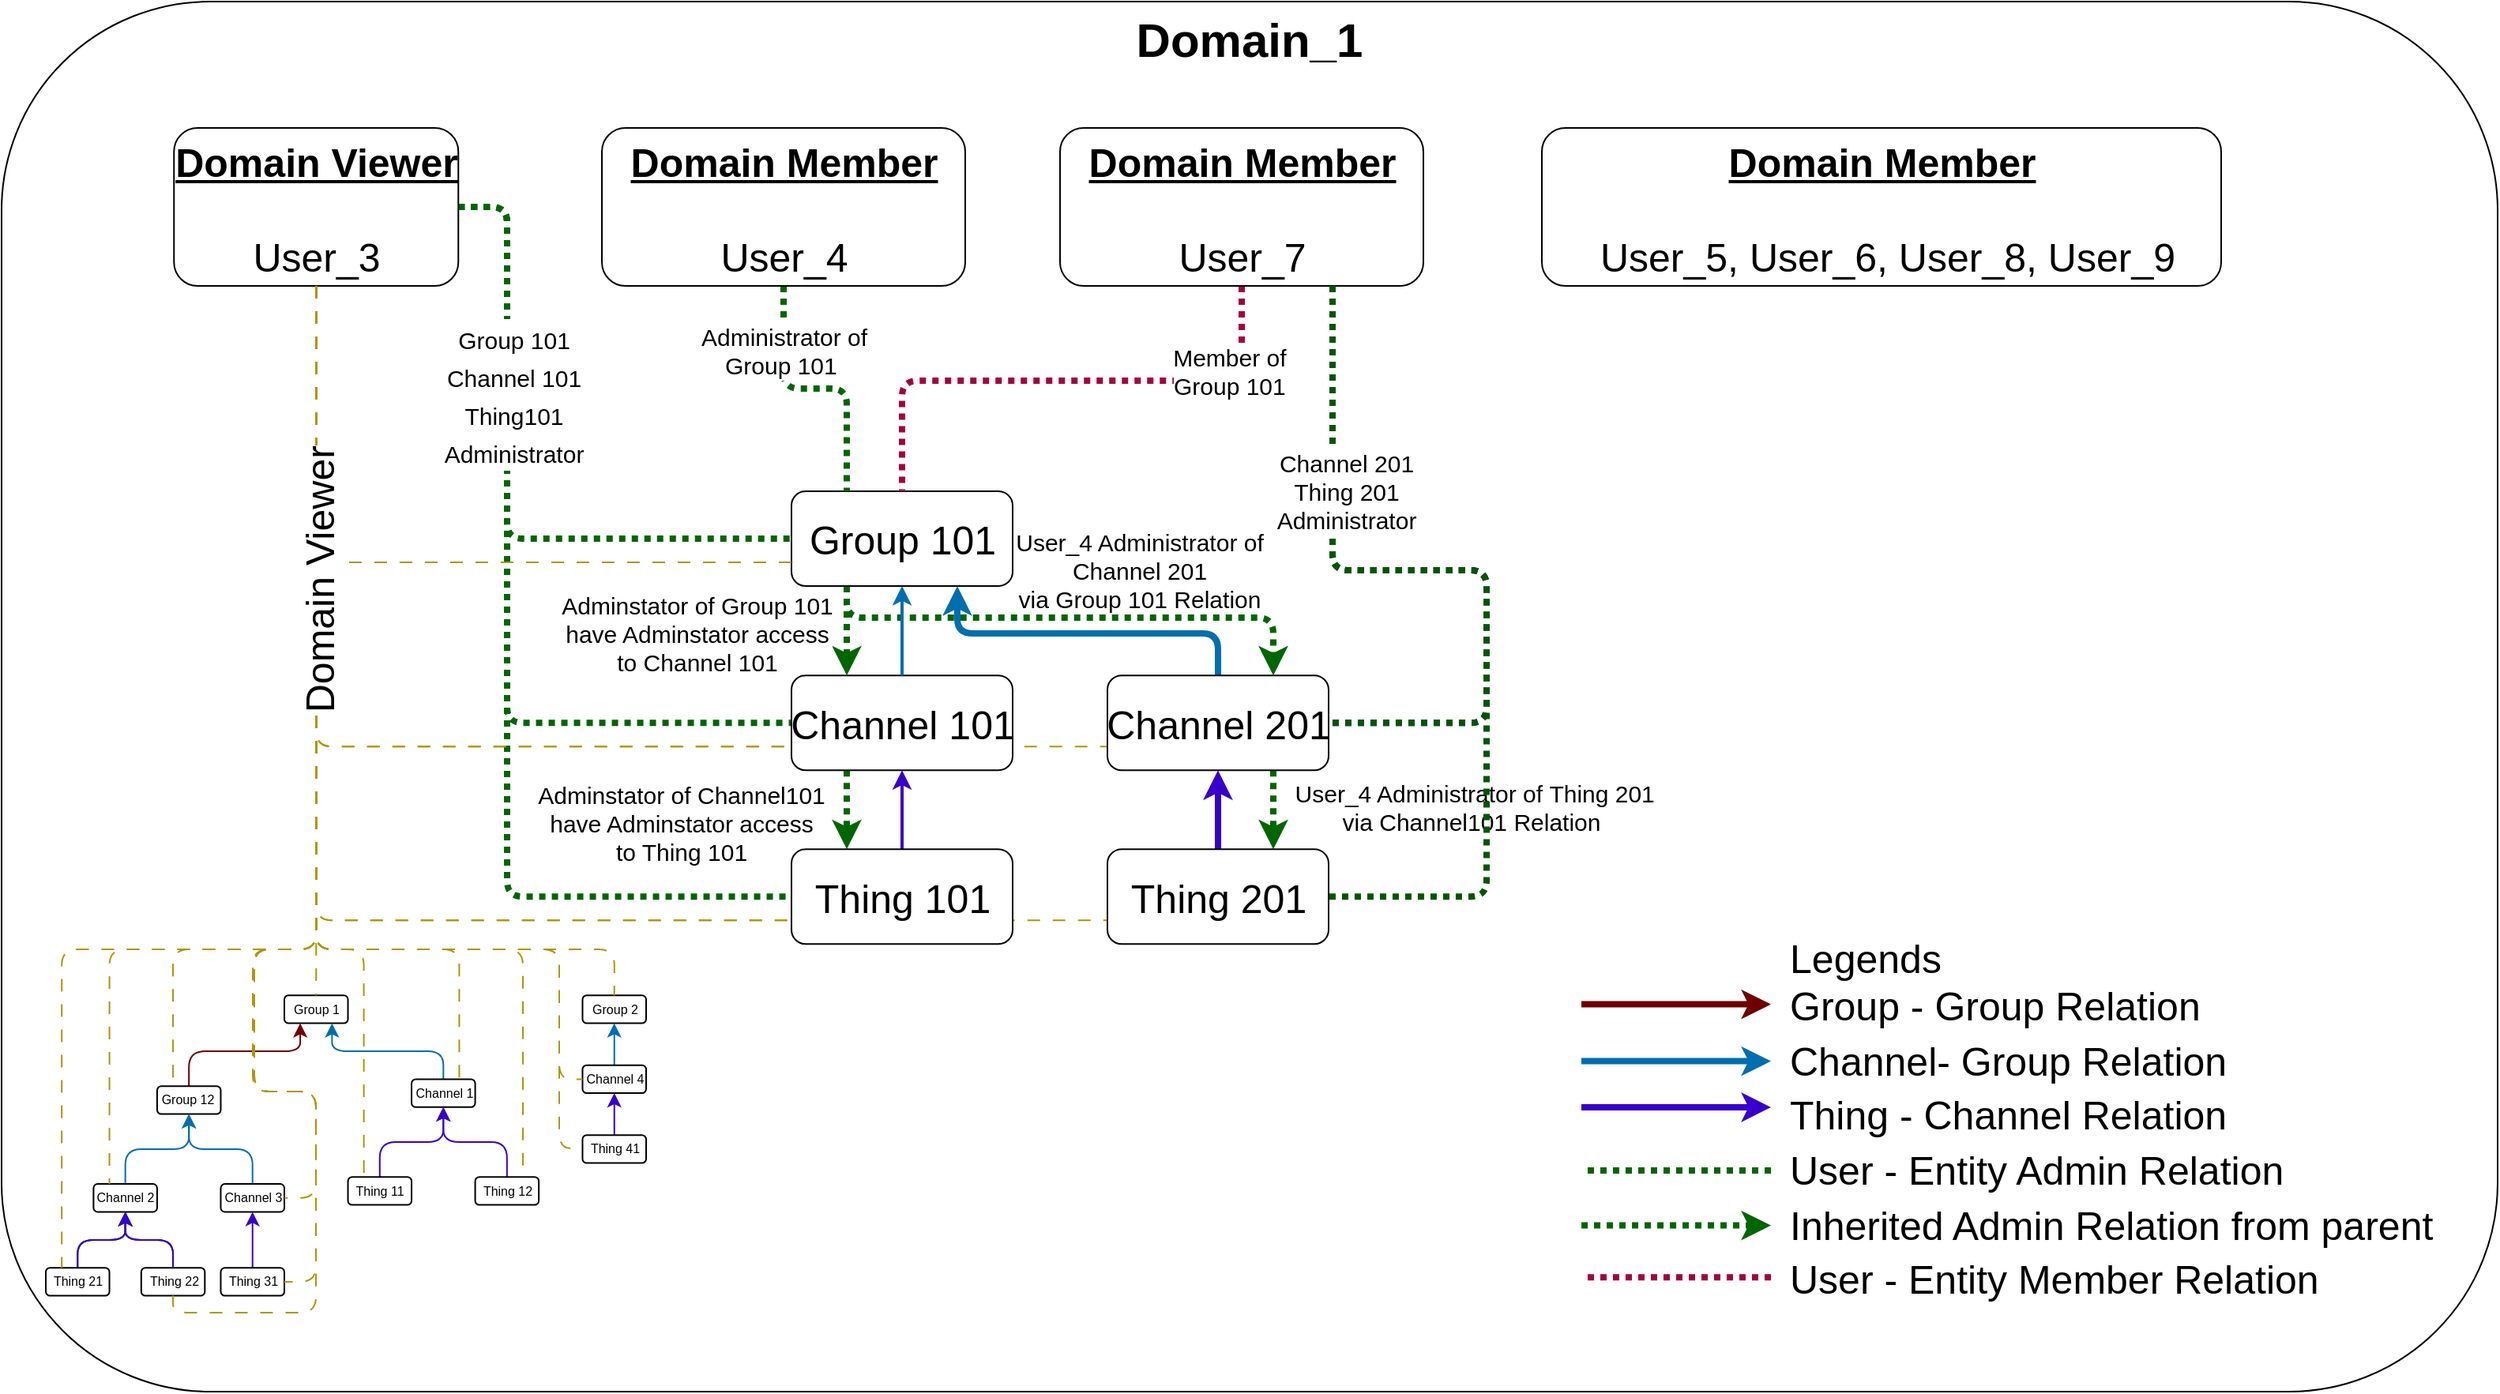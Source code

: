 <mxfile>
    <diagram id="6mOy798XpB74Yk2sk_v2" name="Page-1">
        <mxGraphModel dx="921" dy="1160" grid="1" gridSize="10" guides="1" tooltips="1" connect="1" arrows="1" fold="1" page="1" pageScale="1" pageWidth="850" pageHeight="1100" math="0" shadow="0">
            <root>
                <mxCell id="0"/>
                <mxCell id="1" style="locked=1;" parent="0"/>
                <mxCell id="363" style="edgeStyle=none;html=1;entryX=0.5;entryY=0;entryDx=0;entryDy=0;" parent="1" edge="1">
                    <mxGeometry relative="1" as="geometry">
                        <mxPoint x="616" y="130" as="sourcePoint"/>
                    </mxGeometry>
                </mxCell>
                <mxCell id="374" style="edgeStyle=none;html=1;" parent="1" source="359" target="366" edge="1">
                    <mxGeometry relative="1" as="geometry"/>
                </mxCell>
                <mxCell id="413" style="edgeStyle=none;html=1;entryX=0.75;entryY=1;entryDx=0;entryDy=0;strokeWidth=4;" parent="1" source="406" target="365" edge="1">
                    <mxGeometry relative="1" as="geometry"/>
                </mxCell>
                <mxCell id="4" value="Domain_1_container" style="locked=1;" parent="0"/>
                <mxCell id="5" value="&lt;font style=&quot;font-size: 30px;&quot;&gt;&lt;b style=&quot;&quot;&gt;Domain_1&lt;/b&gt;&lt;/font&gt;" style="rounded=1;whiteSpace=wrap;html=1;verticalAlign=top;fillColor=default;" parent="4" vertex="1">
                    <mxGeometry x="-550" y="-40" width="1580" height="880" as="geometry"/>
                </mxCell>
                <mxCell id="6" value="Domain_1_entities" style="" parent="0"/>
                <mxCell id="309" value="" style="group;fontSize=8;" parent="6" vertex="1" connectable="0">
                    <mxGeometry x="-522" y="567" width="380" height="230" as="geometry"/>
                </mxCell>
                <mxCell id="310" value="Group 1" style="rounded=1;html=1;fontSize=8;" parent="309" vertex="1">
                    <mxGeometry x="150.993" y="22.115" width="40.265" height="17.692" as="geometry"/>
                </mxCell>
                <mxCell id="311" style="edgeStyle=elbowEdgeStyle;rounded=1;elbow=vertical;html=1;entryX=0.25;entryY=1;entryDx=0;entryDy=0;fontSize=8;fillColor=#a20025;strokeColor=#6F0000;" parent="309" source="312" target="310" edge="1">
                    <mxGeometry relative="1" as="geometry">
                        <Array as="points">
                            <mxPoint x="130.861" y="57.5"/>
                        </Array>
                    </mxGeometry>
                </mxCell>
                <mxCell id="312" value="Group 12" style="rounded=1;whiteSpace=wrap;html=1;fontSize=8;" parent="309" vertex="1">
                    <mxGeometry x="70.464" y="79.615" width="40.265" height="17.692" as="geometry"/>
                </mxCell>
                <mxCell id="313" style="edgeStyle=elbowEdgeStyle;html=1;entryX=0.5;entryY=1;entryDx=0;entryDy=0;fontSize=8;elbow=vertical;fillColor=#1ba1e2;strokeColor=#006EAF;" parent="309" source="314" target="312" edge="1">
                    <mxGeometry relative="1" as="geometry"/>
                </mxCell>
                <mxCell id="314" value="Channel 2" style="rounded=1;html=1;fontSize=8;" parent="309" vertex="1">
                    <mxGeometry x="30.199" y="141.538" width="40.265" height="17.692" as="geometry"/>
                </mxCell>
                <mxCell id="315" style="edgeStyle=elbowEdgeStyle;rounded=1;elbow=vertical;html=1;fontSize=8;fillColor=#1ba1e2;strokeColor=#006EAF;" parent="309" source="316" target="312" edge="1">
                    <mxGeometry relative="1" as="geometry"/>
                </mxCell>
                <mxCell id="316" value="Channel 3" style="rounded=1;html=1;fontSize=8;" parent="309" vertex="1">
                    <mxGeometry x="110.728" y="141.538" width="40.265" height="17.692" as="geometry"/>
                </mxCell>
                <mxCell id="317" style="edgeStyle=elbowEdgeStyle;rounded=1;elbow=vertical;html=1;fontSize=8;fillColor=#1ba1e2;strokeColor=#006EAF;entryX=0.75;entryY=1;entryDx=0;entryDy=0;" parent="309" source="318" edge="1" target="310">
                    <mxGeometry relative="1" as="geometry">
                        <mxPoint x="171.126" y="39.808" as="targetPoint"/>
                    </mxGeometry>
                </mxCell>
                <mxCell id="318" value="Channel 1" style="rounded=1;html=1;fontSize=8;" parent="309" vertex="1">
                    <mxGeometry x="231.523" y="75.192" width="40.265" height="17.692" as="geometry"/>
                </mxCell>
                <mxCell id="319" style="edgeStyle=none;html=1;entryX=0.5;entryY=1;entryDx=0;entryDy=0;fontSize=8;fillColor=#6a00ff;strokeColor=#3700CC;" parent="309" source="320" target="318" edge="1">
                    <mxGeometry relative="1" as="geometry">
                        <Array as="points">
                            <mxPoint x="211.391" y="115.0"/>
                            <mxPoint x="251.656" y="115.0"/>
                        </Array>
                    </mxGeometry>
                </mxCell>
                <mxCell id="320" value="Thing 11" style="rounded=1;html=1;fontSize=8;" parent="309" vertex="1">
                    <mxGeometry x="191.258" y="137.115" width="40.265" height="17.692" as="geometry"/>
                </mxCell>
                <mxCell id="321" style="edgeStyle=none;html=1;entryX=0.5;entryY=1;entryDx=0;entryDy=0;fontSize=8;fillColor=#6a00ff;strokeColor=#3700CC;" parent="309" source="322" target="318" edge="1">
                    <mxGeometry relative="1" as="geometry">
                        <Array as="points">
                            <mxPoint x="291.921" y="115.0"/>
                            <mxPoint x="251.656" y="115.0"/>
                        </Array>
                    </mxGeometry>
                </mxCell>
                <mxCell id="322" value="Thing 12" style="rounded=1;html=1;fontSize=8;" parent="309" vertex="1">
                    <mxGeometry x="271.788" y="137.115" width="40.265" height="17.692" as="geometry"/>
                </mxCell>
                <mxCell id="323" style="edgeStyle=elbowEdgeStyle;rounded=1;elbow=vertical;html=1;entryX=0.5;entryY=1;entryDx=0;entryDy=0;fontSize=8;" parent="309" source="324" target="314" edge="1">
                    <mxGeometry relative="1" as="geometry"/>
                </mxCell>
                <mxCell id="324" value="Thing 21" style="rounded=1;html=1;fontSize=8;" parent="309" vertex="1">
                    <mxGeometry y="194.615" width="40.265" height="17.692" as="geometry"/>
                </mxCell>
                <mxCell id="325" style="edgeStyle=elbowEdgeStyle;rounded=1;elbow=vertical;html=1;entryX=0.5;entryY=1;entryDx=0;entryDy=0;fontSize=8;" parent="309" source="326" target="314" edge="1">
                    <mxGeometry relative="1" as="geometry"/>
                </mxCell>
                <mxCell id="326" value="Thing 22" style="rounded=1;html=1;fontSize=8;" parent="309" vertex="1">
                    <mxGeometry x="60.397" y="194.615" width="40.265" height="17.692" as="geometry"/>
                </mxCell>
                <mxCell id="327" style="edgeStyle=elbowEdgeStyle;rounded=1;elbow=vertical;html=1;fontSize=8;fillColor=#6a00ff;strokeColor=#3700CC;" parent="309" source="328" target="316" edge="1">
                    <mxGeometry relative="1" as="geometry"/>
                </mxCell>
                <mxCell id="328" value="Thing 31" style="rounded=1;html=1;fontSize=8;" parent="309" vertex="1">
                    <mxGeometry x="110.728" y="194.615" width="40.265" height="17.692" as="geometry"/>
                </mxCell>
                <mxCell id="329" style="edgeStyle=elbowEdgeStyle;rounded=1;elbow=vertical;html=1;entryX=0.5;entryY=1;entryDx=0;entryDy=0;fontSize=8;fillColor=#6a00ff;strokeColor=#3700CC;" parent="309" edge="1">
                    <mxGeometry relative="1" as="geometry">
                        <mxPoint x="20.132" y="194.615" as="sourcePoint"/>
                        <mxPoint x="50.331" y="159.231" as="targetPoint"/>
                    </mxGeometry>
                </mxCell>
                <mxCell id="330" style="edgeStyle=elbowEdgeStyle;rounded=1;elbow=vertical;html=1;entryX=0.5;entryY=1;entryDx=0;entryDy=0;fontSize=8;fillColor=#6a00ff;strokeColor=#3700CC;" parent="309" edge="1">
                    <mxGeometry relative="1" as="geometry">
                        <mxPoint x="80.53" y="194.615" as="sourcePoint"/>
                        <mxPoint x="50.331" y="159.231" as="targetPoint"/>
                    </mxGeometry>
                </mxCell>
                <mxCell id="331" value="Group 2" style="rounded=1;html=1;fontSize=8;" parent="309" vertex="1">
                    <mxGeometry x="339.735" y="22.115" width="40.265" height="17.692" as="geometry"/>
                </mxCell>
                <mxCell id="332" style="edgeStyle=elbowEdgeStyle;rounded=1;elbow=vertical;html=1;strokeColor=#006EAF;fontSize=8;startArrow=none;startFill=0;endArrow=classic;endFill=1;fillColor=#1ba1e2;" parent="309" source="333" target="331" edge="1">
                    <mxGeometry relative="1" as="geometry"/>
                </mxCell>
                <mxCell id="333" value="Channel 4" style="rounded=1;html=1;fontSize=8;" parent="309" vertex="1">
                    <mxGeometry x="339.735" y="66.346" width="40.265" height="17.692" as="geometry"/>
                </mxCell>
                <mxCell id="334" style="edgeStyle=elbowEdgeStyle;rounded=1;elbow=vertical;html=1;entryX=0.5;entryY=1;entryDx=0;entryDy=0;strokeColor=#3700CC;fontSize=8;startArrow=none;startFill=0;endArrow=classic;endFill=1;fillColor=#6a00ff;" parent="309" source="335" target="333" edge="1">
                    <mxGeometry relative="1" as="geometry"/>
                </mxCell>
                <mxCell id="335" value="Thing 41" style="rounded=1;html=1;fontSize=8;" parent="309" vertex="1">
                    <mxGeometry x="339.735" y="110.577" width="40.265" height="17.692" as="geometry"/>
                </mxCell>
                <mxCell id="39" value="Domain_1_Users" style="" parent="0"/>
                <mxCell id="101" value="" style="endArrow=none;startArrow=none;html=1;rounded=1;strokeColor=#006600;fontSize=25;startFill=0;endFill=0;fillColor=#6a00ff;dashed=1;dashPattern=1 1;strokeWidth=4;" parent="39" edge="1">
                    <mxGeometry width="50" height="50" relative="1" as="geometry">
                        <mxPoint x="570" y="700" as="sourcePoint"/>
                        <mxPoint x="450" y="700" as="targetPoint"/>
                    </mxGeometry>
                </mxCell>
                <mxCell id="102" value="Thing - Channel Relation" style="text;html=1;strokeColor=none;fillColor=none;align=left;verticalAlign=middle;whiteSpace=wrap;rounded=0;fontSize=25;" parent="39" vertex="1">
                    <mxGeometry x="580" y="649" width="300" height="30" as="geometry"/>
                </mxCell>
                <mxCell id="103" value="&lt;font style=&quot;font-size: 25px;&quot;&gt;&lt;b&gt;&lt;u&gt;Domain Member&lt;/u&gt;&lt;/b&gt;&lt;br&gt;&lt;br&gt;&amp;nbsp;User_5, User_6, User_8, User_9&lt;/font&gt;" style="rounded=1;html=1;fontSize=25;verticalAlign=top;" parent="39" vertex="1">
                    <mxGeometry x="425" y="40" width="430" height="100" as="geometry"/>
                </mxCell>
                <mxCell id="339" style="edgeStyle=orthogonalEdgeStyle;rounded=1;elbow=vertical;html=1;entryX=1;entryY=0.5;entryDx=0;entryDy=0;dashed=1;dashPattern=8 8;strokeColor=#B09500;fontSize=25;startArrow=none;startFill=0;endArrow=none;endFill=0;fillColor=#e3c800;" parent="39" source="308" target="316" edge="1">
                    <mxGeometry relative="1" as="geometry">
                        <Array as="points">
                            <mxPoint x="-351" y="560"/>
                            <mxPoint x="-391" y="560"/>
                            <mxPoint x="-391" y="650"/>
                            <mxPoint x="-351" y="650"/>
                            <mxPoint x="-351" y="717"/>
                        </Array>
                    </mxGeometry>
                </mxCell>
                <mxCell id="345" style="edgeStyle=orthogonalEdgeStyle;rounded=1;elbow=vertical;html=1;entryX=0.5;entryY=1;entryDx=0;entryDy=0;dashed=1;dashPattern=8 8;strokeColor=#B09500;fontSize=25;startArrow=none;startFill=0;endArrow=none;endFill=0;fillColor=#e3c800;" parent="39" source="308" target="326" edge="1">
                    <mxGeometry relative="1" as="geometry">
                        <Array as="points">
                            <mxPoint x="-351" y="560"/>
                            <mxPoint x="-390" y="560"/>
                            <mxPoint x="-390" y="650"/>
                            <mxPoint x="-351" y="650"/>
                            <mxPoint x="-351" y="790"/>
                            <mxPoint x="-442" y="790"/>
                        </Array>
                    </mxGeometry>
                </mxCell>
                <mxCell id="349" style="edgeStyle=orthogonalEdgeStyle;rounded=1;html=1;entryX=0;entryY=0.5;entryDx=0;entryDy=0;dashed=1;dashPattern=8 8;strokeColor=#B09500;fontSize=25;startArrow=none;startFill=0;endArrow=none;endFill=0;fillColor=#e3c800;" parent="39" source="308" target="335" edge="1">
                    <mxGeometry relative="1" as="geometry">
                        <Array as="points">
                            <mxPoint x="-351" y="560"/>
                            <mxPoint x="-197" y="560"/>
                            <mxPoint x="-197" y="686"/>
                            <mxPoint x="-182" y="686"/>
                        </Array>
                    </mxGeometry>
                </mxCell>
                <mxCell id="370" style="edgeStyle=orthogonalEdgeStyle;html=1;entryX=0;entryY=0.5;entryDx=0;entryDy=0;dashed=1;dashPattern=1 1;strokeColor=#006600;strokeWidth=4;fontSize=20;endArrow=none;endFill=0;" parent="39" source="308" target="365" edge="1">
                    <mxGeometry relative="1" as="geometry">
                        <Array as="points">
                            <mxPoint x="-230" y="90"/>
                            <mxPoint x="-230" y="300"/>
                        </Array>
                    </mxGeometry>
                </mxCell>
                <mxCell id="371" style="edgeStyle=orthogonalEdgeStyle;html=1;entryX=0;entryY=0.5;entryDx=0;entryDy=0;dashed=1;dashPattern=1 1;strokeColor=#006600;strokeWidth=4;fontSize=20;endArrow=none;endFill=0;" parent="39" source="308" target="366" edge="1">
                    <mxGeometry relative="1" as="geometry">
                        <Array as="points">
                            <mxPoint x="-230" y="90"/>
                            <mxPoint x="-230" y="417"/>
                        </Array>
                    </mxGeometry>
                </mxCell>
                <mxCell id="372" style="edgeStyle=orthogonalEdgeStyle;html=1;entryX=0;entryY=0.5;entryDx=0;entryDy=0;dashed=1;dashPattern=1 1;strokeColor=#006600;strokeWidth=4;fontSize=20;endArrow=none;endFill=0;" parent="39" source="308" target="359" edge="1">
                    <mxGeometry relative="1" as="geometry">
                        <Array as="points">
                            <mxPoint x="-230" y="90"/>
                            <mxPoint x="-230" y="527"/>
                        </Array>
                    </mxGeometry>
                </mxCell>
                <mxCell id="373" value="&lt;font style=&quot;font-size: 15px;&quot;&gt;Group 101&lt;br&gt;Channel 101&lt;br&gt;Thing101&lt;br&gt;Administrator&lt;/font&gt;" style="edgeLabel;html=1;align=center;verticalAlign=middle;resizable=0;points=[];fontSize=20;" parent="372" vertex="1" connectable="0">
                    <mxGeometry x="-0.525" y="4" relative="1" as="geometry">
                        <mxPoint y="-5" as="offset"/>
                    </mxGeometry>
                </mxCell>
                <mxCell id="416" style="edgeStyle=orthogonalEdgeStyle;html=1;entryX=0;entryY=0.75;entryDx=0;entryDy=0;fillColor=#e3c800;strokeColor=#B09500;dashed=1;dashPattern=8 8;endArrow=none;endFill=0;" parent="39" source="308" target="407" edge="1">
                    <mxGeometry relative="1" as="geometry">
                        <Array as="points">
                            <mxPoint x="-351" y="542"/>
                        </Array>
                    </mxGeometry>
                </mxCell>
                <mxCell id="417" style="edgeStyle=orthogonalEdgeStyle;html=1;entryX=0;entryY=0.75;entryDx=0;entryDy=0;dashed=1;dashPattern=8 8;endArrow=none;endFill=0;fillColor=#e3c800;strokeColor=#B09500;" parent="39" source="308" target="406" edge="1">
                    <mxGeometry relative="1" as="geometry">
                        <Array as="points">
                            <mxPoint x="-351" y="432"/>
                        </Array>
                    </mxGeometry>
                </mxCell>
                <mxCell id="308" value="&lt;font style=&quot;font-size: 25px;&quot;&gt;&lt;b&gt;&lt;u&gt;Domain Viewer&lt;/u&gt;&lt;/b&gt;&lt;br&gt;&lt;br&gt;User_3&lt;/font&gt;" style="rounded=1;html=1;fontSize=25;verticalAlign=top;" parent="39" vertex="1">
                    <mxGeometry x="-440.87" y="40" width="180" height="100" as="geometry"/>
                </mxCell>
                <mxCell id="343" style="edgeStyle=orthogonalEdgeStyle;rounded=1;elbow=vertical;html=1;entryX=0.25;entryY=0;entryDx=0;entryDy=0;dashed=1;dashPattern=8 8;strokeColor=#B09500;fontSize=25;startArrow=none;startFill=0;endArrow=none;endFill=0;fillColor=#e3c800;" parent="39" source="308" target="324" edge="1">
                    <mxGeometry relative="1" as="geometry">
                        <Array as="points">
                            <mxPoint x="-351" y="560"/>
                            <mxPoint x="-512" y="560"/>
                        </Array>
                    </mxGeometry>
                </mxCell>
                <mxCell id="338" style="edgeStyle=orthogonalEdgeStyle;rounded=1;elbow=vertical;html=1;entryX=0.25;entryY=0;entryDx=0;entryDy=0;dashed=1;dashPattern=8 8;strokeColor=#B09500;fontSize=25;startArrow=none;startFill=0;endArrow=none;endFill=0;fillColor=#e3c800;" parent="39" source="308" target="314" edge="1">
                    <mxGeometry relative="1" as="geometry">
                        <Array as="points">
                            <mxPoint x="-351" y="560"/>
                            <mxPoint x="-482" y="560"/>
                        </Array>
                    </mxGeometry>
                </mxCell>
                <mxCell id="337" style="edgeStyle=orthogonalEdgeStyle;rounded=1;elbow=vertical;html=1;entryX=0.25;entryY=0;entryDx=0;entryDy=0;dashed=1;dashPattern=8 8;strokeColor=#B09500;fontSize=25;startArrow=none;startFill=0;endArrow=none;endFill=0;fillColor=#e3c800;" parent="39" source="308" target="312" edge="1">
                    <mxGeometry relative="1" as="geometry">
                        <Array as="points">
                            <mxPoint x="-351" y="560"/>
                            <mxPoint x="-441" y="560"/>
                        </Array>
                    </mxGeometry>
                </mxCell>
                <mxCell id="346" style="edgeStyle=orthogonalEdgeStyle;rounded=1;elbow=vertical;html=1;entryX=1;entryY=0.5;entryDx=0;entryDy=0;dashed=1;dashPattern=8 8;strokeColor=#B09500;fontSize=25;startArrow=none;startFill=0;endArrow=none;endFill=0;fillColor=#e3c800;" parent="39" edge="1">
                    <mxGeometry relative="1" as="geometry">
                        <Array as="points">
                            <mxPoint x="-351" y="560"/>
                            <mxPoint x="-390" y="560"/>
                            <mxPoint x="-390" y="650"/>
                            <mxPoint x="-351" y="650"/>
                            <mxPoint x="-351" y="770"/>
                        </Array>
                        <mxPoint x="-350.889" y="140" as="sourcePoint"/>
                        <mxPoint x="-371.007" y="770.462" as="targetPoint"/>
                    </mxGeometry>
                </mxCell>
                <mxCell id="336" style="edgeStyle=orthogonalEdgeStyle;rounded=1;elbow=vertical;html=1;entryX=0.5;entryY=0;entryDx=0;entryDy=0;dashed=1;dashPattern=8 8;strokeColor=#B09500;fontSize=25;startArrow=none;startFill=0;endArrow=none;endFill=0;fillColor=#e3c800;" parent="39" source="308" target="310" edge="1">
                    <mxGeometry relative="1" as="geometry"/>
                </mxCell>
                <mxCell id="341" style="edgeStyle=orthogonalEdgeStyle;rounded=1;elbow=vertical;html=1;entryX=0.25;entryY=0;entryDx=0;entryDy=0;dashed=1;dashPattern=8 8;strokeColor=#B09500;fontSize=25;startArrow=none;startFill=0;endArrow=none;endFill=0;fillColor=#e3c800;" parent="39" source="308" target="320" edge="1">
                    <mxGeometry relative="1" as="geometry">
                        <Array as="points">
                            <mxPoint x="-351" y="560"/>
                            <mxPoint x="-321" y="560"/>
                        </Array>
                    </mxGeometry>
                </mxCell>
                <mxCell id="340" style="edgeStyle=orthogonalEdgeStyle;rounded=1;elbow=vertical;html=1;entryX=0.75;entryY=0;entryDx=0;entryDy=0;dashed=1;dashPattern=8 8;strokeColor=#B09500;fontSize=25;startArrow=none;startFill=0;endArrow=none;endFill=0;fillColor=#e3c800;" parent="39" source="308" target="318" edge="1">
                    <mxGeometry relative="1" as="geometry">
                        <Array as="points">
                            <mxPoint x="-351" y="560"/>
                            <mxPoint x="-260" y="560"/>
                        </Array>
                    </mxGeometry>
                </mxCell>
                <mxCell id="342" style="edgeStyle=orthogonalEdgeStyle;rounded=1;elbow=vertical;html=1;entryX=0.75;entryY=0;entryDx=0;entryDy=0;dashed=1;dashPattern=8 8;strokeColor=#B09500;fontSize=25;startArrow=none;startFill=0;endArrow=none;endFill=0;fillColor=#e3c800;" parent="39" source="308" target="322" edge="1">
                    <mxGeometry relative="1" as="geometry">
                        <Array as="points">
                            <mxPoint x="-351" y="560"/>
                            <mxPoint x="-220" y="560"/>
                        </Array>
                    </mxGeometry>
                </mxCell>
                <mxCell id="348" style="edgeStyle=orthogonalEdgeStyle;rounded=1;elbow=vertical;html=1;entryX=0;entryY=0.5;entryDx=0;entryDy=0;dashed=1;dashPattern=8 8;strokeColor=#B09500;fontSize=25;startArrow=none;startFill=0;endArrow=none;endFill=0;fillColor=#e3c800;" parent="39" source="308" target="333" edge="1">
                    <mxGeometry relative="1" as="geometry">
                        <Array as="points">
                            <mxPoint x="-351" y="560"/>
                            <mxPoint x="-197" y="560"/>
                            <mxPoint x="-197" y="642"/>
                        </Array>
                    </mxGeometry>
                </mxCell>
                <mxCell id="347" style="edgeStyle=orthogonalEdgeStyle;rounded=1;html=1;strokeColor=#B09500;fontSize=25;startArrow=none;startFill=0;endArrow=none;endFill=0;fillColor=#e3c800;dashed=1;dashPattern=8 8;entryX=0.5;entryY=0;entryDx=0;entryDy=0;" parent="39" source="308" target="331" edge="1">
                    <mxGeometry relative="1" as="geometry">
                        <mxPoint x="-162.132" y="497.692" as="targetPoint"/>
                        <Array as="points">
                            <mxPoint x="-351" y="560"/>
                            <mxPoint x="-162" y="560"/>
                        </Array>
                    </mxGeometry>
                </mxCell>
                <mxCell id="380" style="edgeStyle=orthogonalEdgeStyle;html=1;exitX=0.25;exitY=1;exitDx=0;exitDy=0;entryX=0.25;entryY=0;entryDx=0;entryDy=0;dashed=1;dashPattern=1 1;strokeWidth=4;endArrow=classic;endFill=1;fillColor=#fa6800;strokeColor=#006600;" parent="39" source="365" target="366" edge="1">
                    <mxGeometry relative="1" as="geometry"/>
                </mxCell>
                <mxCell id="389" value="Adminstator of Group 101 &lt;br&gt;have Adminstator access &lt;br&gt;to Channel 101" style="edgeLabel;html=1;align=center;verticalAlign=middle;resizable=0;points=[];fontSize=15;" parent="380" vertex="1" connectable="0">
                    <mxGeometry x="-0.135" relative="1" as="geometry">
                        <mxPoint x="-95" y="5" as="offset"/>
                    </mxGeometry>
                </mxCell>
                <mxCell id="418" style="edgeStyle=orthogonalEdgeStyle;html=1;entryX=0.75;entryY=0;entryDx=0;entryDy=0;dashed=1;dashPattern=1 1;endArrow=classic;endFill=1;strokeWidth=4;strokeColor=#006600;exitX=0.25;exitY=1;exitDx=0;exitDy=0;" parent="39" source="365" target="406" edge="1">
                    <mxGeometry relative="1" as="geometry">
                        <Array as="points">
                            <mxPoint x="-15" y="350"/>
                            <mxPoint x="255" y="350"/>
                        </Array>
                    </mxGeometry>
                </mxCell>
                <mxCell id="420" value="&lt;font style=&quot;font-size: 15px;&quot;&gt;&amp;nbsp;User_4 Administrator of&amp;nbsp;&lt;br&gt;&lt;/font&gt;&lt;span style=&quot;font-size: 15px;&quot;&gt;Channel 201&lt;br&gt;via Group 101 Relation&lt;/span&gt;" style="edgeLabel;html=1;align=center;verticalAlign=middle;resizable=0;points=[];" parent="418" vertex="1" connectable="0">
                    <mxGeometry x="-0.253" y="2" relative="1" as="geometry">
                        <mxPoint x="83" y="-28" as="offset"/>
                    </mxGeometry>
                </mxCell>
                <mxCell id="365" value="Group 101&lt;span style=&quot;color: rgba(0, 0, 0, 0); font-family: monospace; font-size: 0px; text-align: start;&quot;&gt;%3CmxGraphModel%3E%3Croot%3E%3CmxCell%20id%3D%220%22%2F%3E%3CmxCell%20id%3D%221%22%20parent%3D%220%22%2F%3E%3CmxCell%20id%3D%222%22%20value%3D%22Group%202%22%20style%3D%22rounded%3D1%3Bhtml%3D1%3BfontSize%3D25%3B%22%20vertex%3D%221%22%20parent%3D%221%22%3E%3CmxGeometry%20x%3D%22509.996%22%20y%3D%22220%22%20width%3D%2296.424%22%20height%3D%2240%22%20as%3D%22geometry%22%2F%3E%3C%2FmxCell%3E%3C%2Froot%3E%3C%2FmxGraphModel%3&lt;/span&gt;" style="rounded=1;html=1;fontSize=25;" parent="39" vertex="1">
                    <mxGeometry x="-50" y="270" width="140" height="60" as="geometry"/>
                </mxCell>
                <mxCell id="381" style="edgeStyle=orthogonalEdgeStyle;html=1;exitX=0.25;exitY=1;exitDx=0;exitDy=0;entryX=0.25;entryY=0;entryDx=0;entryDy=0;dashed=1;dashPattern=1 1;strokeWidth=4;endArrow=classic;endFill=1;fillColor=#fa6800;strokeColor=#006600;" parent="39" source="366" target="359" edge="1">
                    <mxGeometry relative="1" as="geometry"/>
                </mxCell>
                <mxCell id="391" value="Adminstator of Channel101&lt;br&gt;have Adminstator access&lt;br&gt;to Thing 101" style="edgeLabel;html=1;align=center;verticalAlign=middle;resizable=0;points=[];fontSize=15;" parent="381" vertex="1" connectable="0">
                    <mxGeometry x="-0.186" y="-1" relative="1" as="geometry">
                        <mxPoint x="-104" y="13" as="offset"/>
                    </mxGeometry>
                </mxCell>
                <mxCell id="366" value="Channel 101&lt;span style=&quot;color: rgba(0, 0, 0, 0); font-family: monospace; font-size: 0px; text-align: start;&quot;&gt;%3CmxGraphModel%3E%3Croot%3E%3CmxCell%20id%3D%220%22%2F%3E%3CmxCell%20id%3D%221%22%20parent%3D%220%22%2F%3E%3CmxCell%20id%3D%222%22%20value%3D%22Group%202%22%20style%3D%22rounded%3D1%3Bhtml%3D1%3BfontSize%3D25%3B%22%20vertex%3D%221%22%20parent%3D%221%22%3E%3CmxGeometry%20x%3D%22509.996%22%20y%3D%22220%22%20width%3D%2296.424%22%20height%3D%2240%22%20as%3D%22geometry%22%2F%3E%3C%2FmxCell%3E%3C%2Froot%3E%3C%2FmxGraphModel%3&lt;/span&gt;" style="rounded=1;html=1;fontSize=25;" parent="39" vertex="1">
                    <mxGeometry x="-50" y="386.63" width="140" height="60" as="geometry"/>
                </mxCell>
                <mxCell id="379" style="edgeStyle=orthogonalEdgeStyle;html=1;entryX=0.25;entryY=0;entryDx=0;entryDy=0;dashed=1;dashPattern=1 1;strokeWidth=4;endArrow=none;endFill=0;fillColor=#fa6800;strokeColor=#006600;" parent="39" source="378" target="365" edge="1">
                    <mxGeometry relative="1" as="geometry"/>
                </mxCell>
                <mxCell id="388" value="&lt;font style=&quot;font-size: 15px;&quot;&gt;&lt;font style=&quot;font-size: 15px;&quot;&gt;&amp;nbsp;Administrator of&amp;nbsp;&lt;br&gt;&lt;/font&gt;Group 101&amp;nbsp;&lt;/font&gt;" style="edgeLabel;html=1;align=center;verticalAlign=middle;resizable=0;points=[];" parent="379" vertex="1" connectable="0">
                    <mxGeometry x="0.417" y="1" relative="1" as="geometry">
                        <mxPoint x="-41" y="-40" as="offset"/>
                    </mxGeometry>
                </mxCell>
                <mxCell id="378" value="&lt;font style=&quot;font-size: 25px;&quot;&gt;&lt;b&gt;&lt;u&gt;Domain Member&lt;/u&gt;&lt;/b&gt;&lt;br&gt;&lt;br&gt;User_4&lt;/font&gt;" style="rounded=1;html=1;fontSize=25;verticalAlign=top;" parent="39" vertex="1">
                    <mxGeometry x="-170" y="40" width="230" height="100" as="geometry"/>
                </mxCell>
                <mxCell id="401" style="edgeStyle=orthogonalEdgeStyle;html=1;dashed=1;dashPattern=1 1;strokeWidth=4;endArrow=none;endFill=0;fillColor=#d80073;strokeColor=#A50040;" parent="39" source="400" target="365" edge="1">
                    <mxGeometry relative="1" as="geometry">
                        <Array as="points">
                            <mxPoint x="235" y="200"/>
                            <mxPoint x="20" y="200"/>
                        </Array>
                    </mxGeometry>
                </mxCell>
                <mxCell id="405" value="&lt;font style=&quot;font-size: 15px;&quot;&gt;Member of&amp;nbsp;&lt;br&gt;&lt;/font&gt;&lt;span style=&quot;font-size: 15px;&quot;&gt;Group 101&amp;nbsp;&lt;/span&gt;" style="edgeLabel;html=1;align=center;verticalAlign=middle;resizable=0;points=[];" parent="401" vertex="1" connectable="0">
                    <mxGeometry x="-0.617" y="-6" relative="1" as="geometry">
                        <mxPoint as="offset"/>
                    </mxGeometry>
                </mxCell>
                <mxCell id="400" value="&lt;font style=&quot;font-size: 25px;&quot;&gt;&lt;b&gt;&lt;u&gt;Domain Member&lt;/u&gt;&lt;/b&gt;&lt;br&gt;&lt;br&gt;User_7&lt;/font&gt;" style="rounded=1;html=1;fontSize=25;verticalAlign=top;" parent="39" vertex="1">
                    <mxGeometry x="120" y="40" width="230" height="100" as="geometry"/>
                </mxCell>
                <mxCell id="419" style="edgeStyle=orthogonalEdgeStyle;html=1;exitX=0.75;exitY=1;exitDx=0;exitDy=0;entryX=0.75;entryY=0;entryDx=0;entryDy=0;dashed=1;dashPattern=1 1;endArrow=classic;endFill=1;strokeColor=#006600;strokeWidth=4;" parent="39" source="406" target="407" edge="1">
                    <mxGeometry relative="1" as="geometry"/>
                </mxCell>
                <mxCell id="421" value="&lt;font style=&quot;font-size: 15px;&quot;&gt;&amp;nbsp;User_4 Administrator of&amp;nbsp;&lt;/font&gt;&lt;span style=&quot;font-size: 15px;&quot;&gt;Thing 201&lt;br&gt;via Channel101 Relation&lt;/span&gt;" style="edgeLabel;html=1;align=center;verticalAlign=middle;resizable=0;points=[];" parent="419" vertex="1" connectable="0">
                    <mxGeometry x="-0.195" relative="1" as="geometry">
                        <mxPoint x="125" y="3" as="offset"/>
                    </mxGeometry>
                </mxCell>
                <mxCell id="76" value="Legends" style="" parent="0"/>
                <mxCell id="77" value="Legends" style="text;html=1;strokeColor=none;fillColor=none;align=center;verticalAlign=middle;whiteSpace=wrap;rounded=0;fontSize=25;" parent="76" vertex="1">
                    <mxGeometry x="555" y="550" width="150" height="30" as="geometry"/>
                </mxCell>
                <mxCell id="80" value="" style="endArrow=none;startArrow=classic;html=1;rounded=1;strokeColor=#6F0000;fontSize=25;startFill=1;endFill=0;fillColor=#a20025;strokeWidth=4;" parent="76" edge="1">
                    <mxGeometry width="50" height="50" relative="1" as="geometry">
                        <mxPoint x="570" y="594.79" as="sourcePoint"/>
                        <mxPoint x="450" y="594.79" as="targetPoint"/>
                    </mxGeometry>
                </mxCell>
                <mxCell id="81" value="" style="endArrow=none;startArrow=classic;html=1;rounded=1;strokeColor=#006EAF;fontSize=25;startFill=1;endFill=0;fillColor=#1ba1e2;strokeWidth=4;" parent="76" edge="1">
                    <mxGeometry width="50" height="50" relative="1" as="geometry">
                        <mxPoint x="570" y="630.79" as="sourcePoint"/>
                        <mxPoint x="450" y="630.79" as="targetPoint"/>
                    </mxGeometry>
                </mxCell>
                <mxCell id="82" value="" style="endArrow=none;startArrow=classic;html=1;rounded=1;strokeColor=#3700CC;fontSize=25;startFill=1;endFill=0;fillColor=#6a00ff;strokeWidth=4;" parent="76" edge="1">
                    <mxGeometry width="50" height="50" relative="1" as="geometry">
                        <mxPoint x="570" y="660" as="sourcePoint"/>
                        <mxPoint x="450" y="660" as="targetPoint"/>
                    </mxGeometry>
                </mxCell>
                <mxCell id="86" value="Group - Group Relation" style="text;html=1;strokeColor=none;fillColor=none;align=left;verticalAlign=middle;whiteSpace=wrap;rounded=0;fontSize=25;" parent="76" vertex="1">
                    <mxGeometry x="580" y="580" width="300" height="30" as="geometry"/>
                </mxCell>
                <mxCell id="87" value="Channel- Group Relation" style="text;html=1;strokeColor=none;fillColor=none;align=left;verticalAlign=middle;whiteSpace=wrap;rounded=0;fontSize=25;" parent="76" vertex="1">
                    <mxGeometry x="580" y="615" width="300" height="30" as="geometry"/>
                </mxCell>
                <mxCell id="88" value="User - Entity Admin Relation" style="text;html=1;strokeColor=none;fillColor=none;align=left;verticalAlign=middle;whiteSpace=wrap;rounded=0;fontSize=25;" parent="76" vertex="1">
                    <mxGeometry x="580" y="684" width="340" height="30" as="geometry"/>
                </mxCell>
                <mxCell id="384" value="" style="endArrow=none;startArrow=none;html=1;rounded=1;strokeColor=#A50040;fontSize=25;startFill=0;endFill=0;fillColor=#d80073;dashed=1;dashPattern=1 1;strokeWidth=4;" parent="76" edge="1">
                    <mxGeometry width="50" height="50" relative="1" as="geometry">
                        <mxPoint x="570" y="767.67" as="sourcePoint"/>
                        <mxPoint x="450" y="767.67" as="targetPoint"/>
                    </mxGeometry>
                </mxCell>
                <mxCell id="385" value="User - Entity Member Relation" style="text;html=1;strokeColor=none;fillColor=none;align=left;verticalAlign=middle;whiteSpace=wrap;rounded=0;fontSize=25;" parent="76" vertex="1">
                    <mxGeometry x="580" y="753" width="340" height="30" as="geometry"/>
                </mxCell>
                <mxCell id="392" value="" style="endArrow=none;startArrow=classic;html=1;rounded=1;strokeColor=#006600;fontSize=25;startFill=1;endFill=0;fillColor=#fa6800;dashed=1;dashPattern=1 1;strokeWidth=4;" parent="76" edge="1">
                    <mxGeometry width="50" height="50" relative="1" as="geometry">
                        <mxPoint x="570" y="734.79" as="sourcePoint"/>
                        <mxPoint x="450" y="734.79" as="targetPoint"/>
                    </mxGeometry>
                </mxCell>
                <mxCell id="393" value="Inherited Admin Relation from parent" style="text;html=1;strokeColor=none;fillColor=none;align=left;verticalAlign=middle;whiteSpace=wrap;rounded=0;fontSize=25;" parent="76" vertex="1">
                    <mxGeometry x="580" y="719" width="430" height="30" as="geometry"/>
                </mxCell>
                <mxCell id="396" style="edgeStyle=orthogonalEdgeStyle;html=1;entryX=0;entryY=0.75;entryDx=0;entryDy=0;strokeColor=#B09500;dashed=1;dashPattern=8 8;endArrow=none;endFill=0;" parent="76" source="308" target="365" edge="1">
                    <mxGeometry relative="1" as="geometry">
                        <Array as="points">
                            <mxPoint x="-351" y="315"/>
                        </Array>
                    </mxGeometry>
                </mxCell>
                <mxCell id="397" style="edgeStyle=orthogonalEdgeStyle;html=1;entryX=0;entryY=0.75;entryDx=0;entryDy=0;strokeColor=#B09500;dashed=1;dashPattern=8 8;endArrow=none;endFill=0;" parent="76" source="308" target="366" edge="1">
                    <mxGeometry relative="1" as="geometry">
                        <Array as="points">
                            <mxPoint x="-351" y="432"/>
                        </Array>
                    </mxGeometry>
                </mxCell>
                <mxCell id="398" style="edgeStyle=orthogonalEdgeStyle;html=1;entryX=0;entryY=0.75;entryDx=0;entryDy=0;strokeColor=#B09500;dashed=1;dashPattern=8 8;endArrow=none;endFill=0;" parent="76" source="308" target="359" edge="1">
                    <mxGeometry relative="1" as="geometry">
                        <Array as="points">
                            <mxPoint x="-351" y="542"/>
                        </Array>
                    </mxGeometry>
                </mxCell>
                <mxCell id="399" value="&lt;span style=&quot;font-size: 25px;&quot;&gt;Domain Viewer&lt;/span&gt;" style="edgeLabel;html=1;align=center;verticalAlign=middle;resizable=0;points=[];rotation=-90;" parent="398" vertex="1" connectable="0">
                    <mxGeometry x="-0.471" y="1" relative="1" as="geometry">
                        <mxPoint as="offset"/>
                    </mxGeometry>
                </mxCell>
                <mxCell id="91" value="user_entities" style="" parent="0"/>
                <mxCell id="376" style="edgeStyle=none;html=1;strokeColor=#3700CC;strokeWidth=2;" parent="91" source="359" target="366" edge="1">
                    <mxGeometry relative="1" as="geometry"/>
                </mxCell>
                <mxCell id="359" value="Thing 101&lt;span style=&quot;color: rgba(0, 0, 0, 0); font-family: monospace; font-size: 0px; text-align: start;&quot;&gt;%3CmxGraphModel%3E%3Croot%3E%3CmxCell%20id%3D%220%22%2F%3E%3CmxCell%20id%3D%221%22%20parent%3D%220%22%2F%3E%3CmxCell%20id%3D%222%22%20value%3D%22Group%202%22%20style%3D%22rounded%3D1%3Bhtml%3D1%3BfontSize%3D25%3B%22%20vertex%3D%221%22%20parent%3D%221%22%3E%3CmxGeometry%20x%3D%22509.996%22%20y%3D%22220%22%20width%3D%2296.424%22%20height%3D%2240%22%20as%3D%22geometry%22%2F%3E%3C%2FmxCell%3E%3C%2Froot%3E%3C%2FmxGraphModel%3&lt;/span&gt;" style="rounded=1;html=1;fontSize=25;" parent="91" vertex="1">
                    <mxGeometry x="-50" y="496.63" width="140" height="60" as="geometry"/>
                </mxCell>
                <mxCell id="377" style="edgeStyle=none;html=1;strokeColor=#006EAF;strokeWidth=2;" parent="91" source="366" target="365" edge="1">
                    <mxGeometry relative="1" as="geometry"/>
                </mxCell>
                <mxCell id="414" style="edgeStyle=orthogonalEdgeStyle;html=1;entryX=0.75;entryY=1;entryDx=0;entryDy=0;strokeWidth=4;strokeColor=#006EAF;" parent="91" source="406" target="365" edge="1">
                    <mxGeometry relative="1" as="geometry">
                        <Array as="points">
                            <mxPoint x="220" y="360"/>
                            <mxPoint x="55" y="360"/>
                        </Array>
                    </mxGeometry>
                </mxCell>
                <mxCell id="406" value="Channel 201&lt;span style=&quot;color: rgba(0, 0, 0, 0); font-family: monospace; font-size: 0px; text-align: start;&quot;&gt;%3CmxGraphModel%3E%3Croot%3E%3CmxCell%20id%3D%220%22%2F%3E%3CmxCell%20id%3D%221%22%20parent%3D%220%22%2F%3E%3CmxCell%20id%3D%222%22%20value%3D%22Group%202%22%20style%3D%22rounded%3D1%3Bhtml%3D1%3BfontSize%3D25%3B%22%20vertex%3D%221%22%20parent%3D%221%22%3E%3CmxGeometry%20x%3D%22509.996%22%20y%3D%22220%22%20width%3D%2296.424%22%20height%3D%2240%22%20as%3D%22geometry%22%2F%3E%3C%2FmxCell%3E%3C%2Froot%3E%3C%2FmxGraphModel%3&lt;/span&gt;" style="rounded=1;html=1;fontSize=25;" parent="91" vertex="1">
                    <mxGeometry x="150" y="386.63" width="140" height="60" as="geometry"/>
                </mxCell>
                <mxCell id="408" style="edgeStyle=none;html=1;entryX=0.5;entryY=1;entryDx=0;entryDy=0;strokeColor=#3700CC;strokeWidth=4;" parent="91" source="407" target="406" edge="1">
                    <mxGeometry relative="1" as="geometry"/>
                </mxCell>
                <mxCell id="407" value="Thing 201&lt;span style=&quot;color: rgba(0, 0, 0, 0); font-family: monospace; font-size: 0px; text-align: start;&quot;&gt;%3CmxGraphModel%3E%3Croot%3E%3CmxCell%20id%3D%220%22%2F%3E%3CmxCell%20id%3D%221%22%20parent%3D%220%22%2F%3E%3CmxCell%20id%3D%222%22%20value%3D%22Group%202%22%20style%3D%22rounded%3D1%3Bhtml%3D1%3BfontSize%3D25%3B%22%20vertex%3D%221%22%20parent%3D%221%22%3E%3CmxGeometry%20x%3D%22509.996%22%20y%3D%22220%22%20width%3D%2296.424%22%20height%3D%2240%22%20as%3D%22geometry%22%2F%3E%3C%2FmxCell%3E%3C%2Froot%3E%3C%2FmxGraphModel%3&lt;/span&gt;" style="rounded=1;html=1;fontSize=25;" parent="91" vertex="1">
                    <mxGeometry x="150" y="496.63" width="140" height="60" as="geometry"/>
                </mxCell>
                <mxCell id="409" style="edgeStyle=orthogonalEdgeStyle;html=1;exitX=0.75;exitY=1;exitDx=0;exitDy=0;entryX=1;entryY=0.5;entryDx=0;entryDy=0;strokeColor=#3700CC;endArrow=none;endFill=0;strokeWidth=4;dashed=1;dashPattern=1 1;" parent="91" source="400" target="406" edge="1">
                    <mxGeometry relative="1" as="geometry">
                        <Array as="points">
                            <mxPoint x="292" y="320"/>
                            <mxPoint x="390" y="320"/>
                            <mxPoint x="390" y="417"/>
                        </Array>
                    </mxGeometry>
                </mxCell>
                <mxCell id="410" style="edgeStyle=orthogonalEdgeStyle;html=1;exitX=0.75;exitY=1;exitDx=0;exitDy=0;entryX=1;entryY=0.5;entryDx=0;entryDy=0;strokeColor=#005700;endArrow=none;endFill=0;dashed=1;dashPattern=1 1;strokeWidth=4;fillColor=#008a00;" parent="91" source="400" target="407" edge="1">
                    <mxGeometry relative="1" as="geometry">
                        <Array as="points">
                            <mxPoint x="293" y="320"/>
                            <mxPoint x="390" y="320"/>
                            <mxPoint x="390" y="527"/>
                        </Array>
                    </mxGeometry>
                </mxCell>
                <mxCell id="411" style="edgeStyle=orthogonalEdgeStyle;html=1;exitX=0.75;exitY=1;exitDx=0;exitDy=0;entryX=1;entryY=0.5;entryDx=0;entryDy=0;strokeColor=#005700;endArrow=none;endFill=0;strokeWidth=4;dashed=1;dashPattern=1 1;fillColor=#008a00;" parent="91" edge="1">
                    <mxGeometry relative="1" as="geometry">
                        <mxPoint x="292.5" y="140" as="sourcePoint"/>
                        <mxPoint x="290" y="416.63" as="targetPoint"/>
                        <Array as="points">
                            <mxPoint x="292" y="320"/>
                            <mxPoint x="390" y="320"/>
                            <mxPoint x="390" y="417"/>
                        </Array>
                    </mxGeometry>
                </mxCell>
                <mxCell id="412" value="&lt;font style=&quot;font-size: 15px;&quot;&gt;Channel 201&lt;br&gt;Thing 201 &lt;br&gt;Administrator&lt;/font&gt;" style="edgeLabel;html=1;align=center;verticalAlign=middle;resizable=0;points=[];" parent="411" vertex="1" connectable="0">
                    <mxGeometry x="-0.155" y="-2" relative="1" as="geometry">
                        <mxPoint x="-12" y="-52" as="offset"/>
                    </mxGeometry>
                </mxCell>
            </root>
        </mxGraphModel>
    </diagram>
</mxfile>